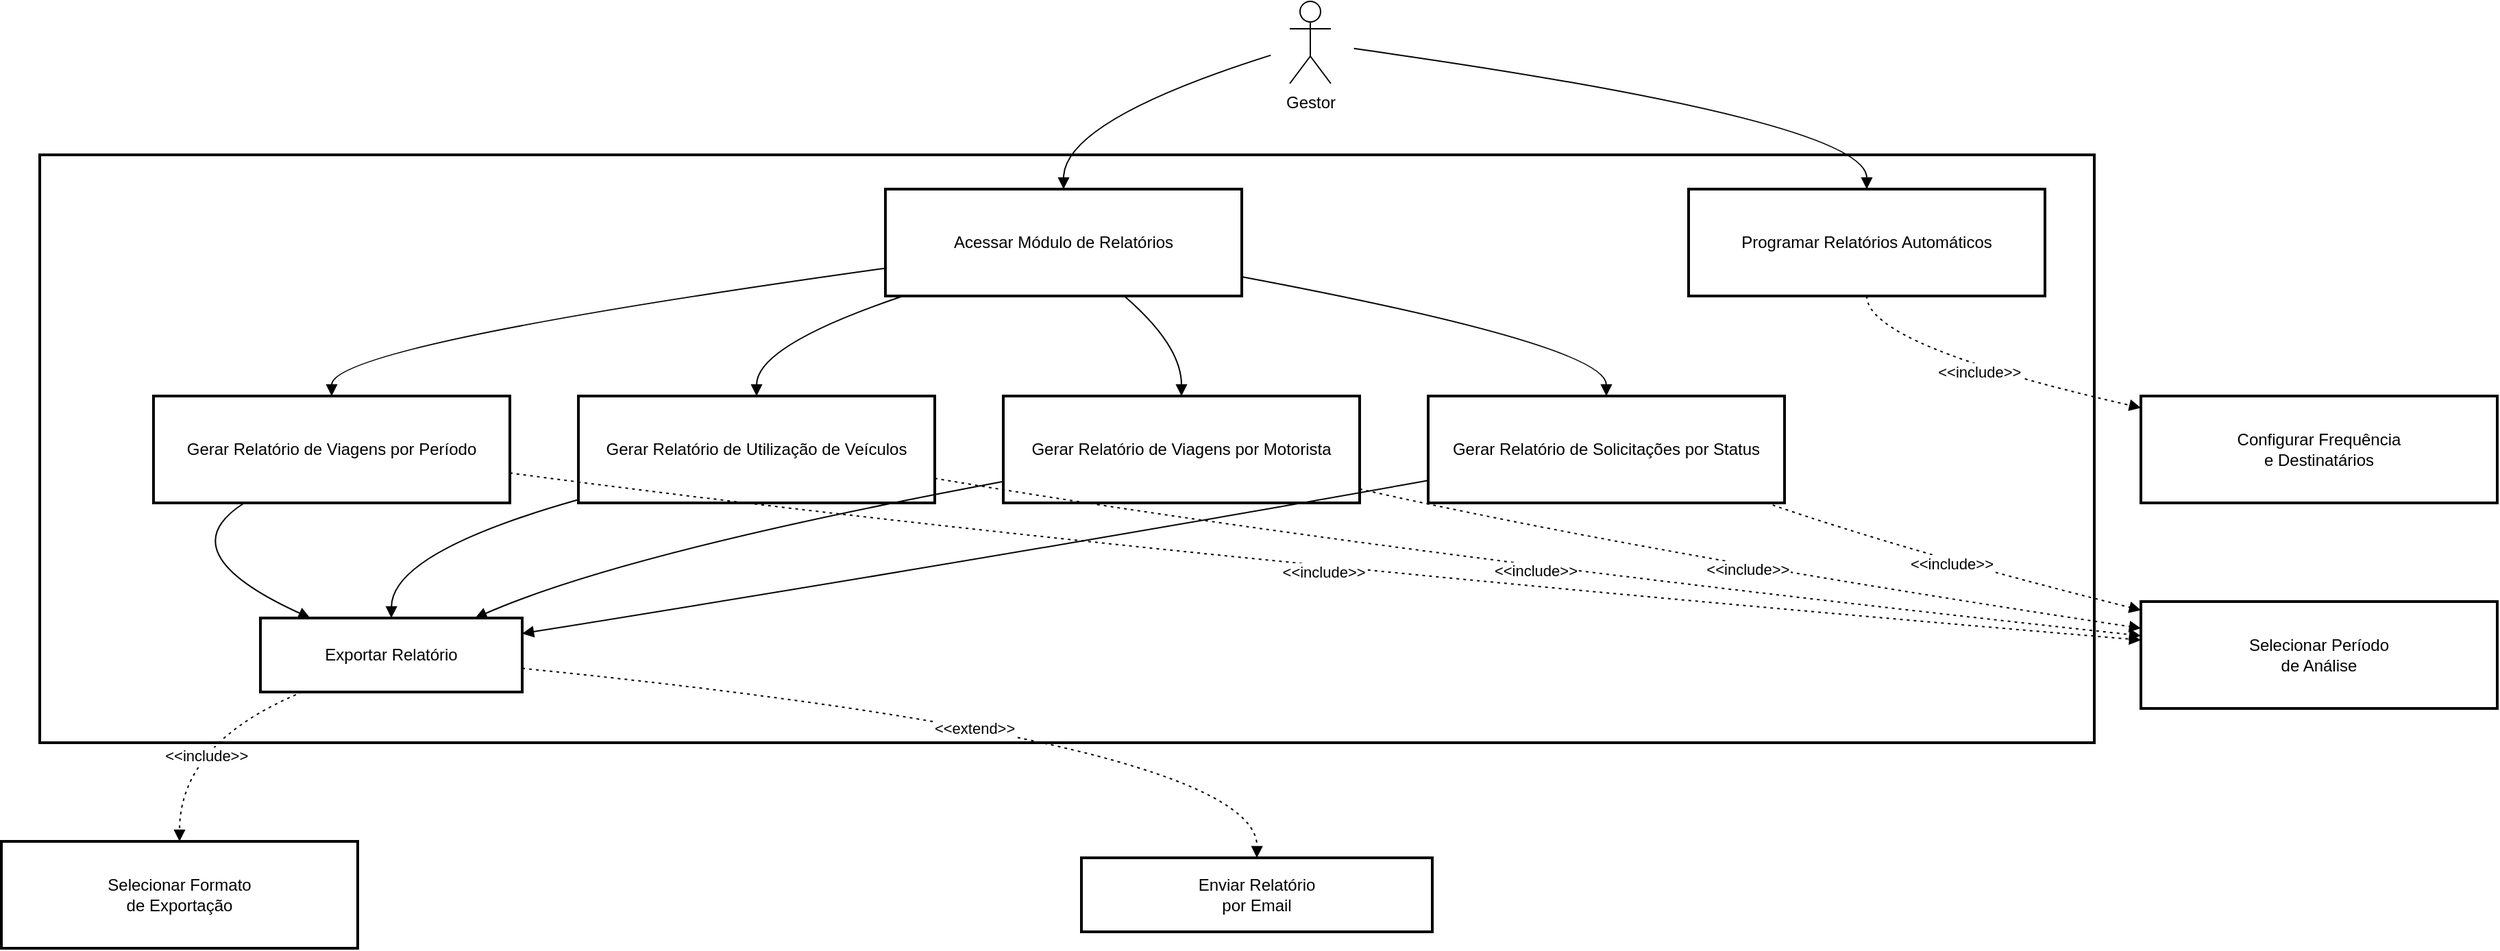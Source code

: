 <mxfile version="27.0.6">
  <diagram name="Página-1" id="lN0FRMMmn14tMrOCOC-_">
    <mxGraphModel grid="1" page="1" gridSize="10" guides="1" tooltips="1" connect="1" arrows="1" fold="1" pageScale="1" pageWidth="827" pageHeight="1169" math="0" shadow="0">
      <root>
        <mxCell id="0" />
        <mxCell id="1" parent="0" />
        <mxCell id="0LUI1FUsWf3MegFjuKD--1" value="&#xa;" style="whiteSpace=wrap;strokeWidth=2;" vertex="1" parent="1">
          <mxGeometry x="48" y="132" width="1499" height="429" as="geometry" />
        </mxCell>
        <mxCell id="0LUI1FUsWf3MegFjuKD--3" value="Acessar Módulo de Relatórios" style="whiteSpace=wrap;strokeWidth=2;" vertex="1" parent="1">
          <mxGeometry x="665" y="157" width="260" height="78" as="geometry" />
        </mxCell>
        <mxCell id="0LUI1FUsWf3MegFjuKD--4" value="Gerar Relatório de Viagens por Período" style="whiteSpace=wrap;strokeWidth=2;" vertex="1" parent="1">
          <mxGeometry x="131" y="308" width="260" height="78" as="geometry" />
        </mxCell>
        <mxCell id="0LUI1FUsWf3MegFjuKD--5" value="Gerar Relatório de Utilização de Veículos" style="whiteSpace=wrap;strokeWidth=2;" vertex="1" parent="1">
          <mxGeometry x="441" y="308" width="260" height="78" as="geometry" />
        </mxCell>
        <mxCell id="0LUI1FUsWf3MegFjuKD--6" value="Gerar Relatório de Viagens por Motorista" style="whiteSpace=wrap;strokeWidth=2;" vertex="1" parent="1">
          <mxGeometry x="751" y="308" width="260" height="78" as="geometry" />
        </mxCell>
        <mxCell id="0LUI1FUsWf3MegFjuKD--7" value="Gerar Relatório de Solicitações por Status" style="whiteSpace=wrap;strokeWidth=2;" vertex="1" parent="1">
          <mxGeometry x="1061" y="308" width="260" height="78" as="geometry" />
        </mxCell>
        <mxCell id="0LUI1FUsWf3MegFjuKD--8" value="Exportar Relatório" style="whiteSpace=wrap;strokeWidth=2;" vertex="1" parent="1">
          <mxGeometry x="209" y="470" width="191" height="54" as="geometry" />
        </mxCell>
        <mxCell id="0LUI1FUsWf3MegFjuKD--9" value="Programar Relatórios Automáticos" style="whiteSpace=wrap;strokeWidth=2;" vertex="1" parent="1">
          <mxGeometry x="1251" y="157" width="260" height="78" as="geometry" />
        </mxCell>
        <mxCell id="0LUI1FUsWf3MegFjuKD--10" value="Selecionar Período&#xa;de Análise" style="whiteSpace=wrap;strokeWidth=2;" vertex="1" parent="1">
          <mxGeometry x="1581" y="458" width="260" height="78" as="geometry" />
        </mxCell>
        <mxCell id="0LUI1FUsWf3MegFjuKD--11" value="Selecionar Formato&#xa;de Exportação" style="whiteSpace=wrap;strokeWidth=2;" vertex="1" parent="1">
          <mxGeometry x="20" y="633" width="260" height="78" as="geometry" />
        </mxCell>
        <mxCell id="0LUI1FUsWf3MegFjuKD--12" value="Configurar Frequência&#xa;e Destinatários" style="whiteSpace=wrap;strokeWidth=2;" vertex="1" parent="1">
          <mxGeometry x="1581" y="308" width="260" height="78" as="geometry" />
        </mxCell>
        <mxCell id="0LUI1FUsWf3MegFjuKD--13" value="Enviar Relatório&#xa;por Email" style="whiteSpace=wrap;strokeWidth=2;" vertex="1" parent="1">
          <mxGeometry x="808" y="645" width="256" height="54" as="geometry" />
        </mxCell>
        <mxCell id="0LUI1FUsWf3MegFjuKD--14" value="" style="curved=1;startArrow=none;endArrow=block;exitX=0;exitY=0.66;entryX=0.5;entryY=0;rounded=0;" edge="1" parent="1" target="0LUI1FUsWf3MegFjuKD--3">
          <mxGeometry relative="1" as="geometry">
            <Array as="points">
              <mxPoint x="795" y="107" />
            </Array>
            <mxPoint x="946.131" y="59.297" as="sourcePoint" />
          </mxGeometry>
        </mxCell>
        <mxCell id="0LUI1FUsWf3MegFjuKD--15" value="" style="curved=1;startArrow=none;endArrow=block;exitX=0;exitY=0.74;entryX=0.5;entryY=-0.01;rounded=0;" edge="1" parent="1" source="0LUI1FUsWf3MegFjuKD--3" target="0LUI1FUsWf3MegFjuKD--4">
          <mxGeometry relative="1" as="geometry">
            <Array as="points">
              <mxPoint x="261" y="271" />
            </Array>
          </mxGeometry>
        </mxCell>
        <mxCell id="0LUI1FUsWf3MegFjuKD--16" value="" style="curved=1;startArrow=none;endArrow=block;exitX=0.05;exitY=1;entryX=0.5;entryY=-0.01;rounded=0;" edge="1" parent="1" source="0LUI1FUsWf3MegFjuKD--3" target="0LUI1FUsWf3MegFjuKD--5">
          <mxGeometry relative="1" as="geometry">
            <Array as="points">
              <mxPoint x="571" y="271" />
            </Array>
          </mxGeometry>
        </mxCell>
        <mxCell id="0LUI1FUsWf3MegFjuKD--17" value="" style="curved=1;startArrow=none;endArrow=block;exitX=0.67;exitY=1;entryX=0.5;entryY=-0.01;rounded=0;" edge="1" parent="1" source="0LUI1FUsWf3MegFjuKD--3" target="0LUI1FUsWf3MegFjuKD--6">
          <mxGeometry relative="1" as="geometry">
            <Array as="points">
              <mxPoint x="881" y="271" />
            </Array>
          </mxGeometry>
        </mxCell>
        <mxCell id="0LUI1FUsWf3MegFjuKD--18" value="" style="curved=1;startArrow=none;endArrow=block;exitX=1;exitY=0.82;entryX=0.5;entryY=-0.01;rounded=0;" edge="1" parent="1" source="0LUI1FUsWf3MegFjuKD--3" target="0LUI1FUsWf3MegFjuKD--7">
          <mxGeometry relative="1" as="geometry">
            <Array as="points">
              <mxPoint x="1191" y="271" />
            </Array>
          </mxGeometry>
        </mxCell>
        <mxCell id="0LUI1FUsWf3MegFjuKD--19" value="" style="curved=1;startArrow=none;endArrow=block;exitX=0.26;exitY=0.99;entryX=0.19;entryY=0;rounded=0;" edge="1" parent="1" source="0LUI1FUsWf3MegFjuKD--4" target="0LUI1FUsWf3MegFjuKD--8">
          <mxGeometry relative="1" as="geometry">
            <Array as="points">
              <mxPoint x="140" y="422" />
            </Array>
          </mxGeometry>
        </mxCell>
        <mxCell id="0LUI1FUsWf3MegFjuKD--20" value="" style="curved=1;startArrow=none;endArrow=block;exitX=0;exitY=0.97;entryX=0.5;entryY=0;rounded=0;" edge="1" parent="1" source="0LUI1FUsWf3MegFjuKD--5" target="0LUI1FUsWf3MegFjuKD--8">
          <mxGeometry relative="1" as="geometry">
            <Array as="points">
              <mxPoint x="305" y="422" />
            </Array>
          </mxGeometry>
        </mxCell>
        <mxCell id="0LUI1FUsWf3MegFjuKD--21" value="" style="curved=1;startArrow=none;endArrow=block;exitX=0;exitY=0.8;entryX=0.82;entryY=0;rounded=0;" edge="1" parent="1" source="0LUI1FUsWf3MegFjuKD--6" target="0LUI1FUsWf3MegFjuKD--8">
          <mxGeometry relative="1" as="geometry">
            <Array as="points">
              <mxPoint x="475" y="422" />
            </Array>
          </mxGeometry>
        </mxCell>
        <mxCell id="0LUI1FUsWf3MegFjuKD--22" value="" style="curved=1;startArrow=none;endArrow=block;exitX=0;exitY=0.79;entryX=1;entryY=0.21;rounded=0;" edge="1" parent="1" source="0LUI1FUsWf3MegFjuKD--7" target="0LUI1FUsWf3MegFjuKD--8">
          <mxGeometry relative="1" as="geometry">
            <Array as="points">
              <mxPoint x="769" y="422" />
            </Array>
          </mxGeometry>
        </mxCell>
        <mxCell id="0LUI1FUsWf3MegFjuKD--23" value="" style="curved=1;startArrow=none;endArrow=block;exitX=1;exitY=0.57;entryX=0.5;entryY=0;rounded=0;" edge="1" parent="1" target="0LUI1FUsWf3MegFjuKD--9">
          <mxGeometry relative="1" as="geometry">
            <Array as="points">
              <mxPoint x="1381" y="107" />
            </Array>
            <mxPoint x="1006.81" y="54.423" as="sourcePoint" />
          </mxGeometry>
        </mxCell>
        <mxCell id="0LUI1FUsWf3MegFjuKD--24" value="&lt;&lt;include&gt;&gt;" style="curved=1;dashed=1;dashPattern=2 3;startArrow=none;endArrow=block;exitX=1;exitY=0.72;entryX=0;entryY=0.36;rounded=0;" edge="1" parent="1" source="0LUI1FUsWf3MegFjuKD--4" target="0LUI1FUsWf3MegFjuKD--10">
          <mxGeometry relative="1" as="geometry">
            <Array as="points">
              <mxPoint x="821" y="422" />
            </Array>
          </mxGeometry>
        </mxCell>
        <mxCell id="0LUI1FUsWf3MegFjuKD--25" value="&lt;&lt;include&gt;&gt;" style="curved=1;dashed=1;dashPattern=2 3;startArrow=none;endArrow=block;exitX=1;exitY=0.77;entryX=0;entryY=0.32;rounded=0;" edge="1" parent="1" source="0LUI1FUsWf3MegFjuKD--5" target="0LUI1FUsWf3MegFjuKD--10">
          <mxGeometry relative="1" as="geometry">
            <Array as="points">
              <mxPoint x="1018" y="422" />
            </Array>
          </mxGeometry>
        </mxCell>
        <mxCell id="0LUI1FUsWf3MegFjuKD--26" value="&lt;&lt;include&gt;&gt;" style="curved=1;dashed=1;dashPattern=2 3;startArrow=none;endArrow=block;exitX=1;exitY=0.87;entryX=0;entryY=0.25;rounded=0;" edge="1" parent="1" source="0LUI1FUsWf3MegFjuKD--6" target="0LUI1FUsWf3MegFjuKD--10">
          <mxGeometry relative="1" as="geometry">
            <Array as="points">
              <mxPoint x="1215" y="422" />
            </Array>
          </mxGeometry>
        </mxCell>
        <mxCell id="0LUI1FUsWf3MegFjuKD--27" value="&lt;&lt;include&gt;&gt;" style="curved=1;dashed=1;dashPattern=2 3;startArrow=none;endArrow=block;exitX=0.94;exitY=0.99;entryX=0;entryY=0.08;rounded=0;" edge="1" parent="1" source="0LUI1FUsWf3MegFjuKD--7" target="0LUI1FUsWf3MegFjuKD--10">
          <mxGeometry relative="1" as="geometry">
            <Array as="points">
              <mxPoint x="1412" y="422" />
            </Array>
          </mxGeometry>
        </mxCell>
        <mxCell id="0LUI1FUsWf3MegFjuKD--28" value="&lt;&lt;include&gt;&gt;" style="curved=1;dashed=1;dashPattern=2 3;startArrow=none;endArrow=block;exitX=0.16;exitY=1;entryX=0.5;entryY=0;rounded=0;" edge="1" parent="1" source="0LUI1FUsWf3MegFjuKD--8" target="0LUI1FUsWf3MegFjuKD--11">
          <mxGeometry x="-0.031" y="16" relative="1" as="geometry">
            <Array as="points">
              <mxPoint x="150" y="561" />
            </Array>
            <mxPoint as="offset" />
          </mxGeometry>
        </mxCell>
        <mxCell id="0LUI1FUsWf3MegFjuKD--29" value="&lt;&lt;include&gt;&gt;" style="curved=1;dashed=1;dashPattern=2 3;startArrow=none;endArrow=block;exitX=0.5;exitY=1;entryX=0;entryY=0.11;rounded=0;" edge="1" parent="1" source="0LUI1FUsWf3MegFjuKD--9" target="0LUI1FUsWf3MegFjuKD--12">
          <mxGeometry relative="1" as="geometry">
            <Array as="points">
              <mxPoint x="1381" y="271" />
            </Array>
          </mxGeometry>
        </mxCell>
        <mxCell id="0LUI1FUsWf3MegFjuKD--30" value="&lt;&lt;extend&gt;&gt;" style="curved=1;dashed=1;dashPattern=2 3;startArrow=none;endArrow=block;exitX=1;exitY=0.68;entryX=0.5;entryY=0.01;rounded=0;" edge="1" parent="1" source="0LUI1FUsWf3MegFjuKD--8" target="0LUI1FUsWf3MegFjuKD--13">
          <mxGeometry x="0.067" y="-10" relative="1" as="geometry">
            <Array as="points">
              <mxPoint x="937" y="561" />
            </Array>
            <mxPoint as="offset" />
          </mxGeometry>
        </mxCell>
        <mxCell id="0LUI1FUsWf3MegFjuKD--31" value="&lt;span style=&quot;text-wrap-mode: wrap;&quot;&gt;Gestor&lt;/span&gt;" style="shape=umlActor;verticalLabelPosition=bottom;verticalAlign=top;html=1;outlineConnect=0;" vertex="1" parent="1">
          <mxGeometry x="960" y="20" width="30" height="60" as="geometry" />
        </mxCell>
      </root>
    </mxGraphModel>
  </diagram>
</mxfile>
